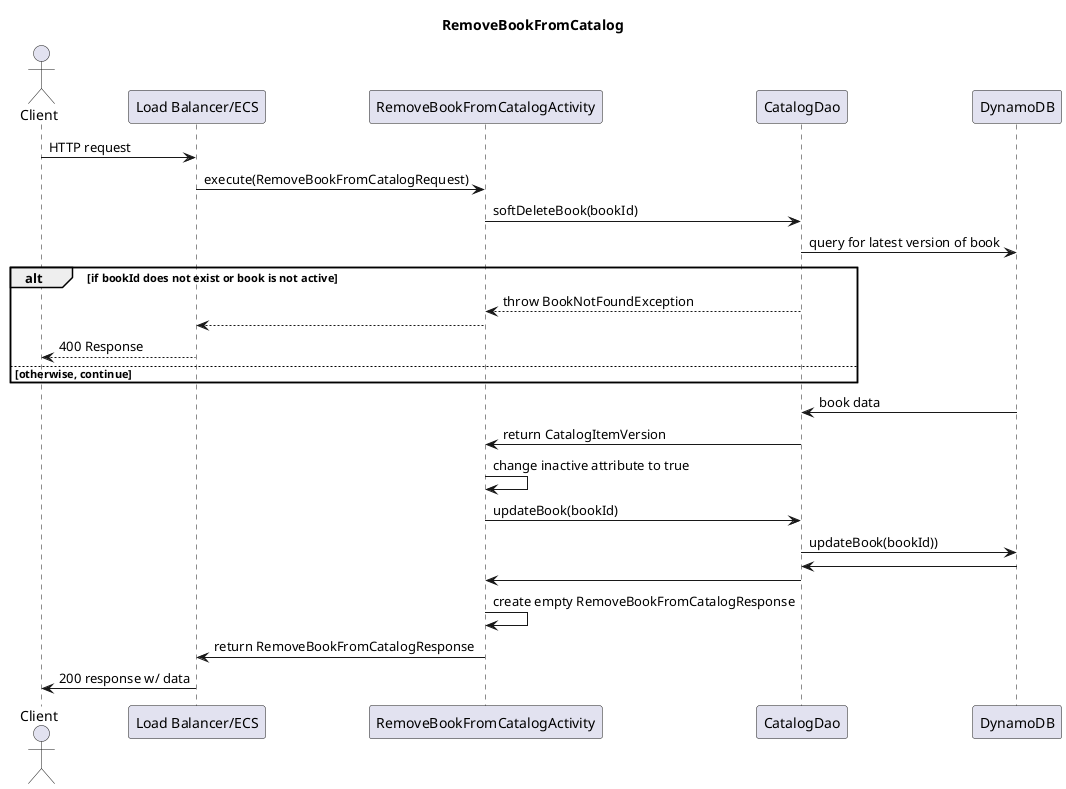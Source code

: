 @startuml
title RemoveBookFromCatalog

actor Client
participant "Load Balancer/ECS" as LoadBalancer
participant RemoveBookFromCatalogActivity
participant CatalogDao
participant DynamoDB

Client -> LoadBalancer : HTTP request
LoadBalancer -> RemoveBookFromCatalogActivity : execute(RemoveBookFromCatalogRequest)
RemoveBookFromCatalogActivity -> CatalogDao : softDeleteBook(bookId)
CatalogDao -> DynamoDB : query for latest version of book
alt if bookId does not exist or book is not active
    RemoveBookFromCatalogActivity <-- CatalogDao : throw BookNotFoundException
    LoadBalancer <-- RemoveBookFromCatalogActivity
    Client <-- LoadBalancer : 400 Response
else otherwise, continue
end
CatalogDao <- DynamoDB : book data
RemoveBookFromCatalogActivity <- CatalogDao : return CatalogItemVersion
RemoveBookFromCatalogActivity -> RemoveBookFromCatalogActivity : change inactive attribute to true
RemoveBookFromCatalogActivity -> CatalogDao : updateBook(bookId)
CatalogDao -> DynamoDB : updateBook(bookId))
CatalogDao <- DynamoDB
RemoveBookFromCatalogActivity <- CatalogDao
RemoveBookFromCatalogActivity -> RemoveBookFromCatalogActivity : create empty RemoveBookFromCatalogResponse
LoadBalancer <- RemoveBookFromCatalogActivity : return RemoveBookFromCatalogResponse
Client <- LoadBalancer : 200 response w/ data
@enduml